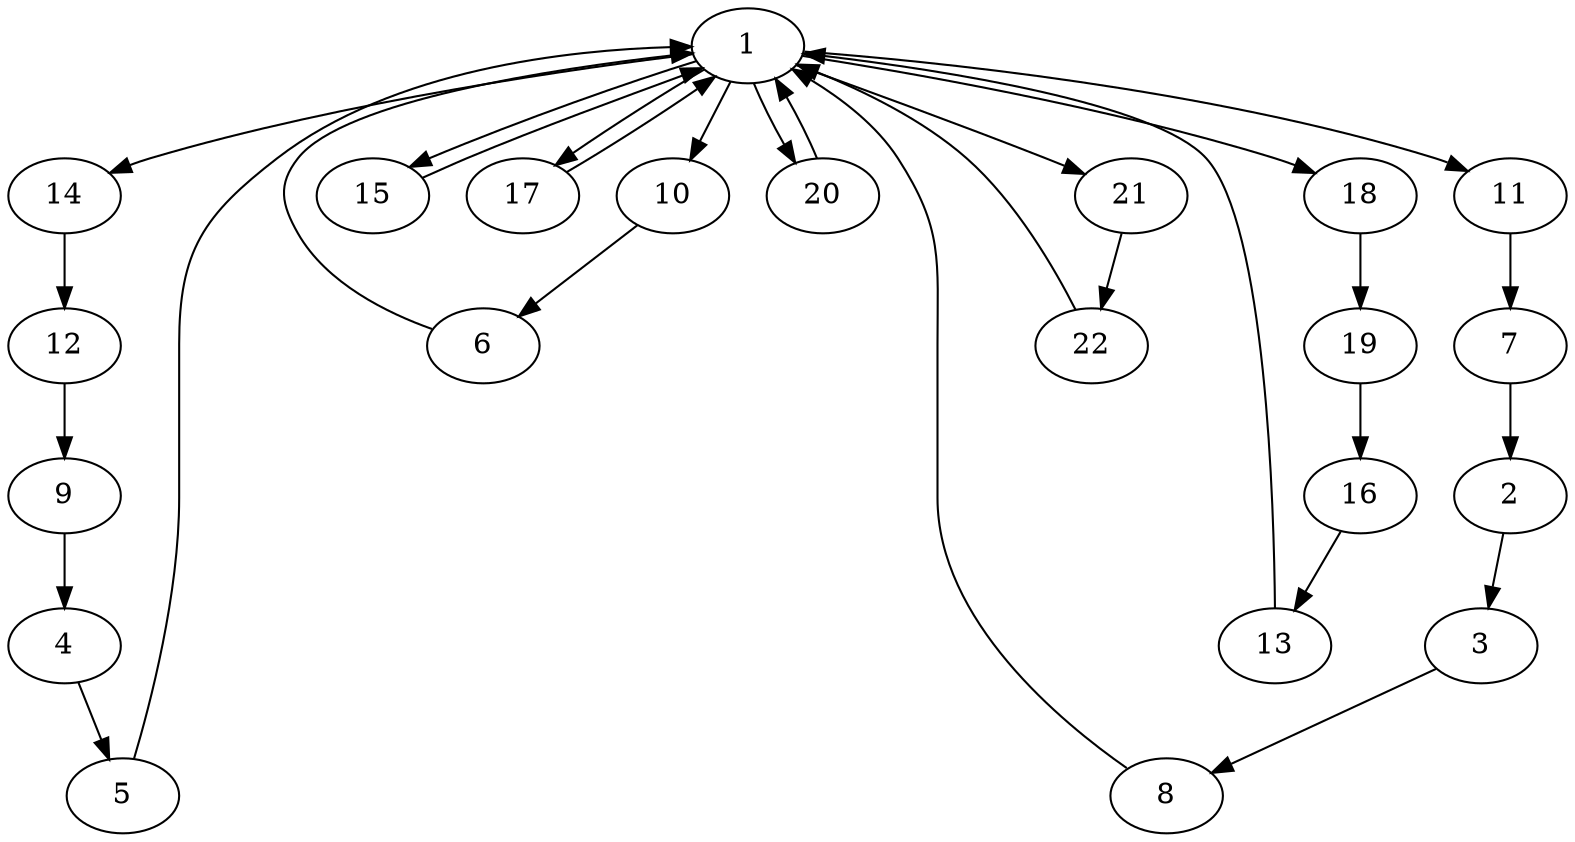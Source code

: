 digraph cvrp{
1;
2;
3;
4;
5;
6;
7;
8;
9;
10;
11;
12;
13;
14;
15;
16;
17;
18;
19;
20;
21;
22;
1->10;1->11;1->14;1->15;1->17;1->18;1->20;1->21;2->3;3->8;4->5;5->1;6->1;7->2;8->1;9->4;10->6;11->7;12->9;13->1;14->12;15->1;16->13;17->1;18->19;19->16;20->1;21->22;22->1;}